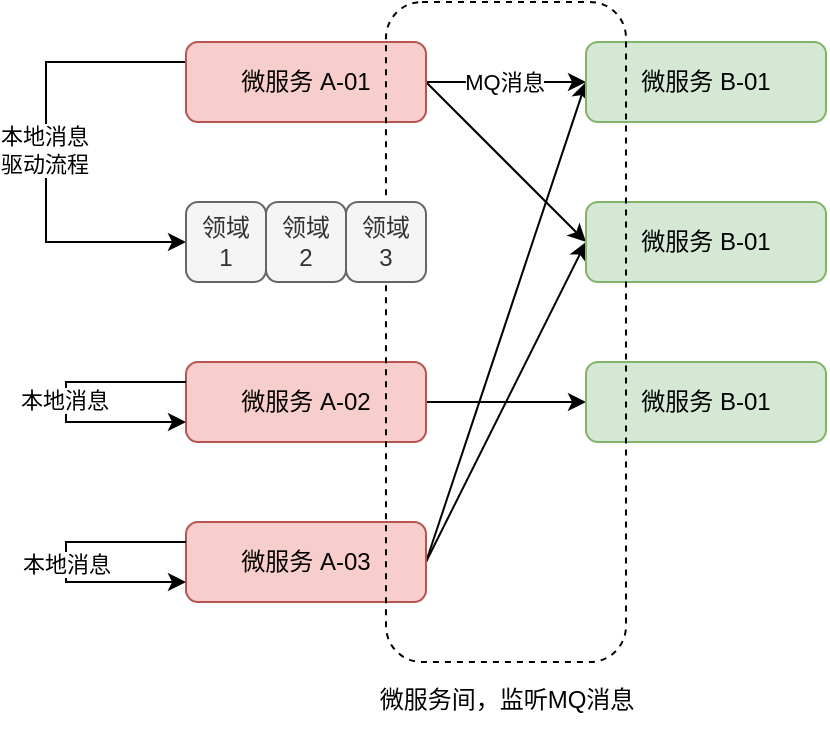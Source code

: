 <mxfile version="20.2.8" type="device"><diagram id="AYiMJ86iJC33z_wKDB6I" name="第 1 页"><mxGraphModel dx="1248" dy="781" grid="0" gridSize="10" guides="1" tooltips="1" connect="1" arrows="1" fold="1" page="1" pageScale="1" pageWidth="900" pageHeight="1600" math="0" shadow="0"><root><mxCell id="0"/><mxCell id="1" parent="0"/><mxCell id="YU1EUFeMttOQhM_QR48x-7" style="edgeStyle=orthogonalEdgeStyle;rounded=0;orthogonalLoop=1;jettySize=auto;html=1;exitX=1;exitY=0.5;exitDx=0;exitDy=0;" edge="1" parent="1" source="YU1EUFeMttOQhM_QR48x-1" target="YU1EUFeMttOQhM_QR48x-4"><mxGeometry relative="1" as="geometry"/></mxCell><mxCell id="YU1EUFeMttOQhM_QR48x-8" value="MQ消息" style="edgeLabel;html=1;align=center;verticalAlign=middle;resizable=0;points=[];" vertex="1" connectable="0" parent="YU1EUFeMttOQhM_QR48x-7"><mxGeometry x="-0.025" y="-2" relative="1" as="geometry"><mxPoint y="-2" as="offset"/></mxGeometry></mxCell><mxCell id="YU1EUFeMttOQhM_QR48x-9" style="rounded=0;orthogonalLoop=1;jettySize=auto;html=1;exitX=1;exitY=0.5;exitDx=0;exitDy=0;entryX=0;entryY=0.5;entryDx=0;entryDy=0;" edge="1" parent="1" source="YU1EUFeMttOQhM_QR48x-1" target="YU1EUFeMttOQhM_QR48x-5"><mxGeometry relative="1" as="geometry"/></mxCell><mxCell id="YU1EUFeMttOQhM_QR48x-15" style="edgeStyle=orthogonalEdgeStyle;rounded=0;orthogonalLoop=1;jettySize=auto;html=1;exitX=0;exitY=0.25;exitDx=0;exitDy=0;entryX=0;entryY=0.5;entryDx=0;entryDy=0;" edge="1" parent="1" source="YU1EUFeMttOQhM_QR48x-1" target="YU1EUFeMttOQhM_QR48x-22"><mxGeometry relative="1" as="geometry"><mxPoint x="100" y="300" as="targetPoint"/><Array as="points"><mxPoint x="90" y="290"/><mxPoint x="90" y="380"/></Array></mxGeometry></mxCell><mxCell id="YU1EUFeMttOQhM_QR48x-16" value="本地消息&lt;br&gt;驱动流程" style="edgeLabel;html=1;align=center;verticalAlign=middle;resizable=0;points=[];" vertex="1" connectable="0" parent="YU1EUFeMttOQhM_QR48x-15"><mxGeometry x="-0.014" y="-1" relative="1" as="geometry"><mxPoint as="offset"/></mxGeometry></mxCell><mxCell id="YU1EUFeMttOQhM_QR48x-1" value="微服务 A-01" style="rounded=1;whiteSpace=wrap;html=1;fillColor=#f8cecc;strokeColor=#b85450;" vertex="1" parent="1"><mxGeometry x="160" y="280" width="120" height="40" as="geometry"/></mxCell><mxCell id="YU1EUFeMttOQhM_QR48x-10" style="edgeStyle=none;rounded=0;orthogonalLoop=1;jettySize=auto;html=1;exitX=1;exitY=0.5;exitDx=0;exitDy=0;entryX=0;entryY=0.5;entryDx=0;entryDy=0;" edge="1" parent="1" source="YU1EUFeMttOQhM_QR48x-2" target="YU1EUFeMttOQhM_QR48x-6"><mxGeometry relative="1" as="geometry"/></mxCell><mxCell id="YU1EUFeMttOQhM_QR48x-2" value="微服务 A-02" style="rounded=1;whiteSpace=wrap;html=1;fillColor=#f8cecc;strokeColor=#b85450;" vertex="1" parent="1"><mxGeometry x="160" y="440" width="120" height="40" as="geometry"/></mxCell><mxCell id="YU1EUFeMttOQhM_QR48x-11" style="edgeStyle=none;rounded=0;orthogonalLoop=1;jettySize=auto;html=1;exitX=1;exitY=0.5;exitDx=0;exitDy=0;entryX=0;entryY=0.5;entryDx=0;entryDy=0;" edge="1" parent="1" source="YU1EUFeMttOQhM_QR48x-3" target="YU1EUFeMttOQhM_QR48x-5"><mxGeometry relative="1" as="geometry"/></mxCell><mxCell id="YU1EUFeMttOQhM_QR48x-12" style="edgeStyle=none;rounded=0;orthogonalLoop=1;jettySize=auto;html=1;exitX=1;exitY=0.5;exitDx=0;exitDy=0;entryX=0;entryY=0.5;entryDx=0;entryDy=0;" edge="1" parent="1" source="YU1EUFeMttOQhM_QR48x-3" target="YU1EUFeMttOQhM_QR48x-4"><mxGeometry relative="1" as="geometry"/></mxCell><mxCell id="YU1EUFeMttOQhM_QR48x-3" value="微服务 A-03" style="rounded=1;whiteSpace=wrap;html=1;fillColor=#f8cecc;strokeColor=#b85450;" vertex="1" parent="1"><mxGeometry x="160" y="520" width="120" height="40" as="geometry"/></mxCell><mxCell id="YU1EUFeMttOQhM_QR48x-4" value="微服务 B-01" style="rounded=1;whiteSpace=wrap;html=1;fillColor=#d5e8d4;strokeColor=#82b366;" vertex="1" parent="1"><mxGeometry x="360" y="280" width="120" height="40" as="geometry"/></mxCell><mxCell id="YU1EUFeMttOQhM_QR48x-5" value="微服务 B-01" style="rounded=1;whiteSpace=wrap;html=1;fillColor=#d5e8d4;strokeColor=#82b366;" vertex="1" parent="1"><mxGeometry x="360" y="360" width="120" height="40" as="geometry"/></mxCell><mxCell id="YU1EUFeMttOQhM_QR48x-6" value="微服务 B-01" style="rounded=1;whiteSpace=wrap;html=1;fillColor=#d5e8d4;strokeColor=#82b366;" vertex="1" parent="1"><mxGeometry x="360" y="440" width="120" height="40" as="geometry"/></mxCell><mxCell id="YU1EUFeMttOQhM_QR48x-13" value="" style="rounded=1;whiteSpace=wrap;html=1;fillColor=none;dashed=1;" vertex="1" parent="1"><mxGeometry x="260" y="260" width="120" height="330" as="geometry"/></mxCell><mxCell id="YU1EUFeMttOQhM_QR48x-14" value="微服务间，监听MQ消息" style="text;html=1;align=center;verticalAlign=middle;resizable=0;points=[];autosize=1;strokeColor=none;fillColor=none;" vertex="1" parent="1"><mxGeometry x="245" y="594" width="150" height="30" as="geometry"/></mxCell><mxCell id="YU1EUFeMttOQhM_QR48x-17" style="edgeStyle=orthogonalEdgeStyle;rounded=0;orthogonalLoop=1;jettySize=auto;html=1;exitX=0;exitY=0.25;exitDx=0;exitDy=0;entryX=0;entryY=0.75;entryDx=0;entryDy=0;" edge="1" parent="1" source="YU1EUFeMttOQhM_QR48x-2" target="YU1EUFeMttOQhM_QR48x-2"><mxGeometry relative="1" as="geometry"><Array as="points"><mxPoint x="100" y="450"/><mxPoint x="100" y="470"/></Array></mxGeometry></mxCell><mxCell id="YU1EUFeMttOQhM_QR48x-19" value="本地消息" style="edgeLabel;html=1;align=center;verticalAlign=middle;resizable=0;points=[];" vertex="1" connectable="0" parent="YU1EUFeMttOQhM_QR48x-17"><mxGeometry x="-0.015" y="-1" relative="1" as="geometry"><mxPoint as="offset"/></mxGeometry></mxCell><mxCell id="YU1EUFeMttOQhM_QR48x-18" style="edgeStyle=orthogonalEdgeStyle;rounded=0;orthogonalLoop=1;jettySize=auto;html=1;exitX=0;exitY=0.25;exitDx=0;exitDy=0;entryX=0;entryY=0.75;entryDx=0;entryDy=0;" edge="1" parent="1" source="YU1EUFeMttOQhM_QR48x-3" target="YU1EUFeMttOQhM_QR48x-3"><mxGeometry relative="1" as="geometry"><Array as="points"><mxPoint x="100" y="530"/><mxPoint x="100" y="550"/></Array></mxGeometry></mxCell><mxCell id="YU1EUFeMttOQhM_QR48x-20" value="本地消息" style="edgeLabel;html=1;align=center;verticalAlign=middle;resizable=0;points=[];" vertex="1" connectable="0" parent="YU1EUFeMttOQhM_QR48x-18"><mxGeometry x="0.01" relative="1" as="geometry"><mxPoint as="offset"/></mxGeometry></mxCell><mxCell id="YU1EUFeMttOQhM_QR48x-22" value="领域&lt;br&gt;1" style="rounded=1;whiteSpace=wrap;html=1;fillColor=#f5f5f5;strokeColor=#666666;fontColor=#333333;" vertex="1" parent="1"><mxGeometry x="160" y="360" width="40" height="40" as="geometry"/></mxCell><mxCell id="YU1EUFeMttOQhM_QR48x-23" value="领域&lt;br&gt;2" style="rounded=1;whiteSpace=wrap;html=1;fillColor=#f5f5f5;strokeColor=#666666;fontColor=#333333;" vertex="1" parent="1"><mxGeometry x="200" y="360" width="40" height="40" as="geometry"/></mxCell><mxCell id="YU1EUFeMttOQhM_QR48x-24" value="领域&lt;br&gt;3" style="rounded=1;whiteSpace=wrap;html=1;fillColor=#f5f5f5;strokeColor=#666666;fontColor=#333333;" vertex="1" parent="1"><mxGeometry x="240" y="360" width="40" height="40" as="geometry"/></mxCell></root></mxGraphModel></diagram></mxfile>